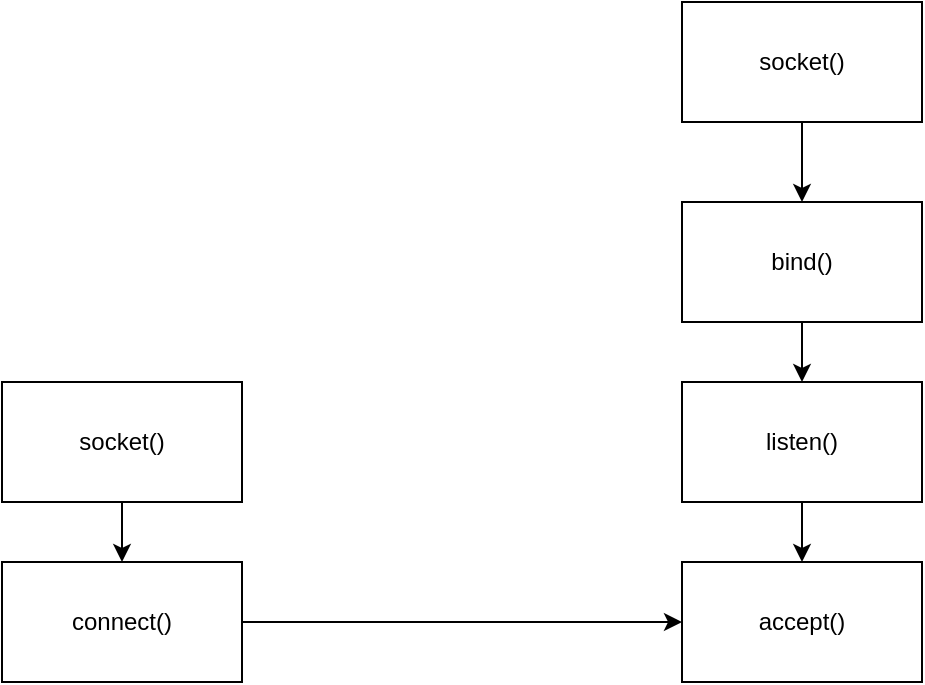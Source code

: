 <mxfile version="16.6.5" type="github">
  <diagram id="avXIkCkbsTtQHF_51YUu" name="第 1 页">
    <mxGraphModel dx="1426" dy="794" grid="1" gridSize="10" guides="1" tooltips="1" connect="1" arrows="1" fold="1" page="1" pageScale="1" pageWidth="827" pageHeight="1169" math="0" shadow="0">
      <root>
        <mxCell id="0" />
        <mxCell id="1" parent="0" />
        <mxCell id="xZxz73UZiDgUtRhMvfuC-9" style="edgeStyle=orthogonalEdgeStyle;rounded=0;orthogonalLoop=1;jettySize=auto;html=1;entryX=0.5;entryY=0;entryDx=0;entryDy=0;" edge="1" parent="1" source="xZxz73UZiDgUtRhMvfuC-1" target="xZxz73UZiDgUtRhMvfuC-2">
          <mxGeometry relative="1" as="geometry" />
        </mxCell>
        <mxCell id="xZxz73UZiDgUtRhMvfuC-1" value="socket()" style="rounded=0;whiteSpace=wrap;html=1;" vertex="1" parent="1">
          <mxGeometry x="530" y="20" width="120" height="60" as="geometry" />
        </mxCell>
        <mxCell id="xZxz73UZiDgUtRhMvfuC-10" style="edgeStyle=orthogonalEdgeStyle;rounded=0;orthogonalLoop=1;jettySize=auto;html=1;entryX=0.5;entryY=0;entryDx=0;entryDy=0;" edge="1" parent="1" source="xZxz73UZiDgUtRhMvfuC-2" target="xZxz73UZiDgUtRhMvfuC-3">
          <mxGeometry relative="1" as="geometry" />
        </mxCell>
        <mxCell id="xZxz73UZiDgUtRhMvfuC-2" value="bind()" style="rounded=0;whiteSpace=wrap;html=1;" vertex="1" parent="1">
          <mxGeometry x="530" y="120" width="120" height="60" as="geometry" />
        </mxCell>
        <mxCell id="xZxz73UZiDgUtRhMvfuC-11" style="edgeStyle=orthogonalEdgeStyle;rounded=0;orthogonalLoop=1;jettySize=auto;html=1;entryX=0.5;entryY=0;entryDx=0;entryDy=0;" edge="1" parent="1" source="xZxz73UZiDgUtRhMvfuC-3" target="xZxz73UZiDgUtRhMvfuC-4">
          <mxGeometry relative="1" as="geometry" />
        </mxCell>
        <mxCell id="xZxz73UZiDgUtRhMvfuC-3" value="listen()" style="rounded=0;whiteSpace=wrap;html=1;" vertex="1" parent="1">
          <mxGeometry x="530" y="210" width="120" height="60" as="geometry" />
        </mxCell>
        <mxCell id="xZxz73UZiDgUtRhMvfuC-4" value="accept()" style="rounded=0;whiteSpace=wrap;html=1;" vertex="1" parent="1">
          <mxGeometry x="530" y="300" width="120" height="60" as="geometry" />
        </mxCell>
        <mxCell id="xZxz73UZiDgUtRhMvfuC-8" style="edgeStyle=orthogonalEdgeStyle;rounded=0;orthogonalLoop=1;jettySize=auto;html=1;entryX=0.5;entryY=0;entryDx=0;entryDy=0;" edge="1" parent="1" source="xZxz73UZiDgUtRhMvfuC-5" target="xZxz73UZiDgUtRhMvfuC-6">
          <mxGeometry relative="1" as="geometry" />
        </mxCell>
        <mxCell id="xZxz73UZiDgUtRhMvfuC-5" value="socket()" style="rounded=0;whiteSpace=wrap;html=1;" vertex="1" parent="1">
          <mxGeometry x="190" y="210" width="120" height="60" as="geometry" />
        </mxCell>
        <mxCell id="xZxz73UZiDgUtRhMvfuC-7" style="edgeStyle=orthogonalEdgeStyle;rounded=0;orthogonalLoop=1;jettySize=auto;html=1;entryX=0;entryY=0.5;entryDx=0;entryDy=0;" edge="1" parent="1" source="xZxz73UZiDgUtRhMvfuC-6" target="xZxz73UZiDgUtRhMvfuC-4">
          <mxGeometry relative="1" as="geometry" />
        </mxCell>
        <mxCell id="xZxz73UZiDgUtRhMvfuC-6" value="connect()" style="rounded=0;whiteSpace=wrap;html=1;" vertex="1" parent="1">
          <mxGeometry x="190" y="300" width="120" height="60" as="geometry" />
        </mxCell>
      </root>
    </mxGraphModel>
  </diagram>
</mxfile>
